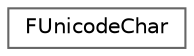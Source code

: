 digraph "Graphical Class Hierarchy"
{
 // INTERACTIVE_SVG=YES
 // LATEX_PDF_SIZE
  bgcolor="transparent";
  edge [fontname=Helvetica,fontsize=10,labelfontname=Helvetica,labelfontsize=10];
  node [fontname=Helvetica,fontsize=10,shape=box,height=0.2,width=0.4];
  rankdir="LR";
  Node0 [id="Node000000",label="FUnicodeChar",height=0.2,width=0.4,color="grey40", fillcolor="white", style="filled",URL="$d0/d6e/structFUnicodeChar.html",tooltip="Unicode character helper functions."];
}
